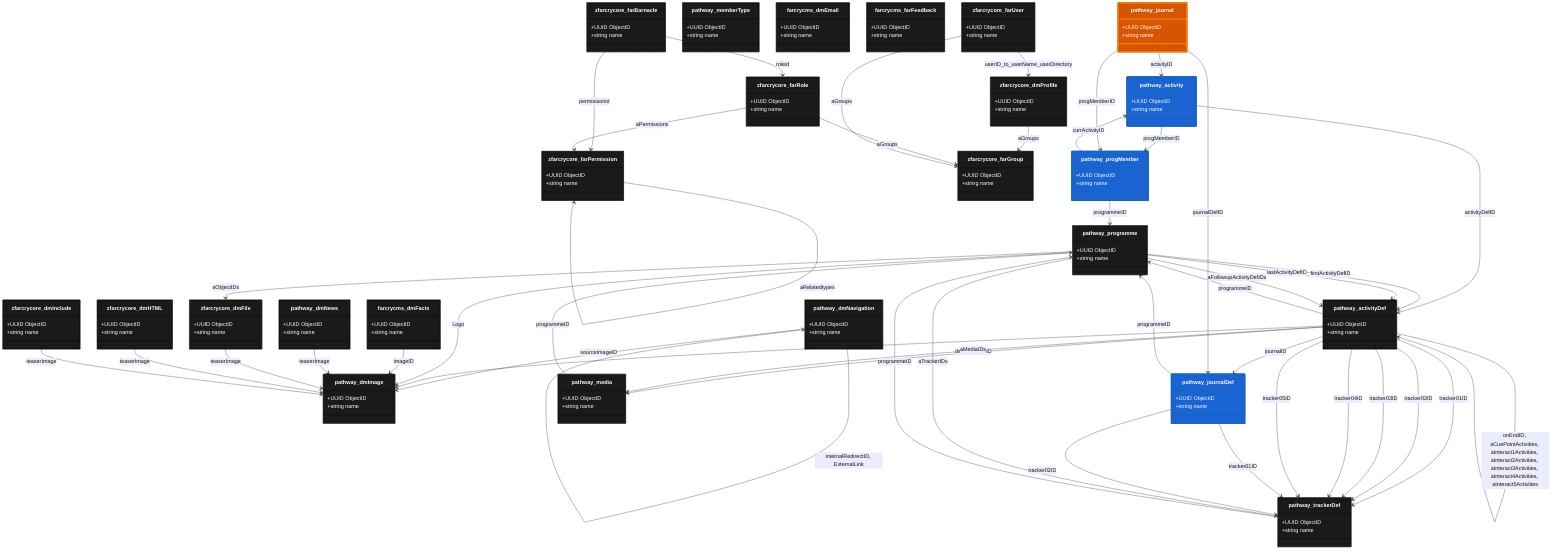 classDiagram
    %% Parameters:
%%   Focus: journal
%%   Domains: pathway
%%   Chart Type: Class
    class pathway_dmImage {
        +UUID ObjectID
        +string name
    }

    class pathway_dmNavigation {
        +UUID ObjectID
        +string name
    }

    class pathway_dmNews {
        +UUID ObjectID
        +string name
    }

    class pathway_activity {
        +UUID ObjectID
        +string name
    }

    class pathway_activityDef {
        +UUID ObjectID
        +string name
    }

    class pathway_journal {
        +UUID ObjectID
        +string name
    }

    class pathway_journalDef {
        +UUID ObjectID
        +string name
    }

    class pathway_media {
        +UUID ObjectID
        +string name
    }

    class pathway_memberType {
        +UUID ObjectID
        +string name
    }

    class pathway_progMember {
        +UUID ObjectID
        +string name
    }

    class pathway_programme {
        +UUID ObjectID
        +string name
    }

    class pathway_trackerDef {
        +UUID ObjectID
        +string name
    }

    class farcrycms_dmEmail {
        +UUID ObjectID
        +string name
    }

    class farcrycms_dmFacts {
        +UUID ObjectID
        +string name
    }

    class farcrycms_farFeedback {
        +UUID ObjectID
        +string name
    }

    class zfarcrycore_dmFile {
        +UUID ObjectID
        +string name
    }

    class zfarcrycore_dmHTML {
        +UUID ObjectID
        +string name
    }

    class zfarcrycore_dmInclude {
        +UUID ObjectID
        +string name
    }

    class zfarcrycore_dmProfile {
        +UUID ObjectID
        +string name
    }

    class zfarcrycore_farBarnacle {
        +UUID ObjectID
        +string name
    }

    class zfarcrycore_farGroup {
        +UUID ObjectID
        +string name
    }

    class zfarcrycore_farPermission {
        +UUID ObjectID
        +string name
    }

    class zfarcrycore_farRole {
        +UUID ObjectID
        +string name
    }

    class zfarcrycore_farUser {
        +UUID ObjectID
        +string name
    }

    pathway_dmNavigation --> pathway_dmImage : sourceImageID
    pathway_activity --> pathway_progMember : progMemberID
    pathway_activity --> pathway_activityDef : activityDefID
    pathway_activityDef --> pathway_programme : programmeID
    pathway_activityDef --> pathway_dmImage : teaserImage
    pathway_activityDef --> pathway_media : defaultMediaID
    pathway_activityDef --> pathway_journalDef : journalID
    pathway_activityDef --> pathway_trackerDef : tracker01ID
    pathway_activityDef --> pathway_trackerDef : tracker02ID
    pathway_activityDef --> pathway_trackerDef : tracker03ID
    pathway_activityDef --> pathway_trackerDef : tracker04ID
    pathway_activityDef --> pathway_trackerDef : tracker05ID
    pathway_journal --> pathway_progMember : progMemberID
    pathway_journal --> pathway_journalDef : journalDefID
    pathway_journal --> pathway_activity : activityID
    pathway_journalDef --> pathway_trackerDef : tracker01ID
    pathway_journalDef --> pathway_trackerDef : tracker02ID
    pathway_journalDef --> pathway_programme : programmeID
    pathway_media --> pathway_programme : programmeID
    pathway_progMember --> pathway_programme : programmeID
    pathway_progMember --> pathway_activity : currActivityID
    pathway_programme --> pathway_dmImage : Logo
    pathway_programme --> pathway_activityDef : firstActivityDefID
    pathway_programme --> pathway_activityDef : lastActivityDefID
    pathway_trackerDef --> pathway_programme : programmeID
    farcrycms_dmFacts --> pathway_dmImage : imageID
    pathway_dmNews --> pathway_dmImage : teaserImage
    zfarcrycore_dmFile --> pathway_dmImage : teaserImage
    zfarcrycore_dmHTML --> pathway_dmImage : teaserImage
    zfarcrycore_dmInclude --> pathway_dmImage : teaserImage
    zfarcrycore_farBarnacle --> zfarcrycore_farRole : roleid
    zfarcrycore_farBarnacle --> zfarcrycore_farPermission : permissionid
    pathway_activityDef --> pathway_media : aMediaIDs
    pathway_programme --> pathway_activityDef : aFollowupActivityDefIDs
    pathway_programme --> pathway_trackerDef : aTrackerIDs
    pathway_programme --> zfarcrycore_dmFile : aObjectIDs
    zfarcrycore_dmProfile --> zfarcrycore_farGroup : aGroups
    zfarcrycore_farRole --> zfarcrycore_farGroup : aGroups
    zfarcrycore_farRole --> zfarcrycore_farPermission : aPermissions
    zfarcrycore_farUser --> zfarcrycore_farGroup : aGroups
    zfarcrycore_farPermission --> zfarcrycore_farPermission : aRelatedtypes
    pathway_activityDef --> pathway_activityDef : onEndID, aCuePointActivities, aInteract1Activities, aInteract2Activities, aInteract3Activities, aInteract4Activities, aInteract5Activities
    pathway_dmNavigation --> pathway_dmNavigation : internalRedirectID, ExternalLink

    %% Special Joins
    zfarcrycore_farUser --> zfarcrycore_dmProfile : userID_to_userName_userDirectory
    %% End Special Joins


    %% Entity Styling
    style pathway_dmImage fill:#1a1a1a,stroke:#0d0d0d,stroke-width:1px,color:#fff
    style pathway_dmNavigation fill:#1a1a1a,stroke:#0d0d0d,stroke-width:1px,color:#fff
    style pathway_dmNews fill:#1a1a1a,stroke:#0d0d0d,stroke-width:1px,color:#fff
    style pathway_activity fill:#1963d2,stroke:#1565c0,stroke-width:4px,color:#fff
    style pathway_activityDef fill:#1a1a1a,stroke:#0d0d0d,stroke-width:1px,color:#fff
    style pathway_journal fill:#d75500,stroke:#f57c00,stroke-width:4px,color:#fff
    style pathway_journalDef fill:#1963d2,stroke:#1565c0,stroke-width:4px,color:#fff
    style pathway_media fill:#1a1a1a,stroke:#0d0d0d,stroke-width:1px,color:#fff
    style pathway_memberType fill:#1a1a1a,stroke:#0d0d0d,stroke-width:1px,color:#fff
    style pathway_progMember fill:#1963d2,stroke:#1565c0,stroke-width:4px,color:#fff
    style pathway_programme fill:#1a1a1a,stroke:#0d0d0d,stroke-width:1px,color:#fff
    style pathway_trackerDef fill:#1a1a1a,stroke:#0d0d0d,stroke-width:1px,color:#fff
    style farcrycms_dmEmail fill:#1a1a1a,stroke:#0d0d0d,stroke-width:1px,color:#fff
    style farcrycms_dmFacts fill:#1a1a1a,stroke:#0d0d0d,stroke-width:1px,color:#fff
    style farcrycms_farFeedback fill:#1a1a1a,stroke:#0d0d0d,stroke-width:1px,color:#fff
    style zfarcrycore_dmFile fill:#1a1a1a,stroke:#0d0d0d,stroke-width:1px,color:#fff
    style zfarcrycore_dmHTML fill:#1a1a1a,stroke:#0d0d0d,stroke-width:1px,color:#fff
    style zfarcrycore_dmInclude fill:#1a1a1a,stroke:#0d0d0d,stroke-width:1px,color:#fff
    style zfarcrycore_dmProfile fill:#1a1a1a,stroke:#0d0d0d,stroke-width:1px,color:#fff
    style zfarcrycore_farBarnacle fill:#1a1a1a,stroke:#0d0d0d,stroke-width:1px,color:#fff
    style zfarcrycore_farGroup fill:#1a1a1a,stroke:#0d0d0d,stroke-width:1px,color:#fff
    style zfarcrycore_farPermission fill:#1a1a1a,stroke:#0d0d0d,stroke-width:1px,color:#fff
    style zfarcrycore_farRole fill:#1a1a1a,stroke:#0d0d0d,stroke-width:1px,color:#fff
    style zfarcrycore_farUser fill:#1a1a1a,stroke:#0d0d0d,stroke-width:1px,color:#fff